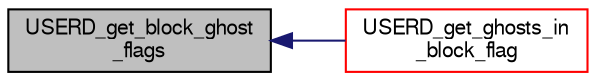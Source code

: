 digraph "USERD_get_block_ghost_flags"
{
  bgcolor="transparent";
  edge [fontname="FreeSans",fontsize="10",labelfontname="FreeSans",labelfontsize="10"];
  node [fontname="FreeSans",fontsize="10",shape=record];
  rankdir="LR";
  Node29 [label="USERD_get_block_ghost\l_flags",height=0.2,width=0.4,color="black", fillcolor="grey75", style="filled", fontcolor="black"];
  Node29 -> Node30 [dir="back",color="midnightblue",fontsize="10",style="solid",fontname="FreeSans"];
  Node30 [label="USERD_get_ghosts_in\l_block_flag",height=0.2,width=0.4,color="red",URL="$a19169.html#a7460223e0b1db2ad54537d22100b95f7"];
}
